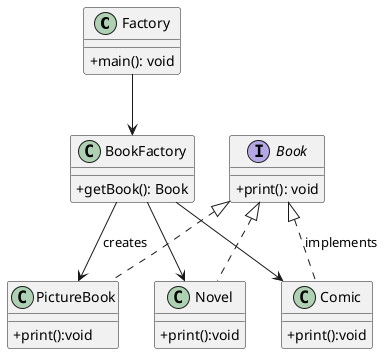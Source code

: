 @startuml Factory method
skinparam classAttributeIconSize 0

class Factory{
  +main(): void
}
class BookFactory{
  +getBook(): Book
}
interface Book{
  +print(): void
}

class PictureBook{
  +print():void
}
class Comic{
  +print():void
}
class Novel{
  +print():void
}

Factory-->BookFactory
BookFactory-->PictureBook:creates
BookFactory-->Comic
BookFactory-->Novel


Book<|..PictureBook
Book<|..Comic:implements
Book<|..Novel

@enduml
